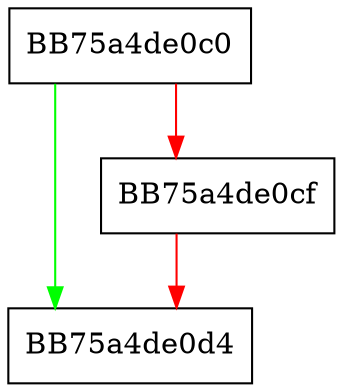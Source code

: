 digraph isNodeInfo {
  node [shape="box"];
  graph [splines=ortho];
  BB75a4de0c0 -> BB75a4de0d4 [color="green"];
  BB75a4de0c0 -> BB75a4de0cf [color="red"];
  BB75a4de0cf -> BB75a4de0d4 [color="red"];
}